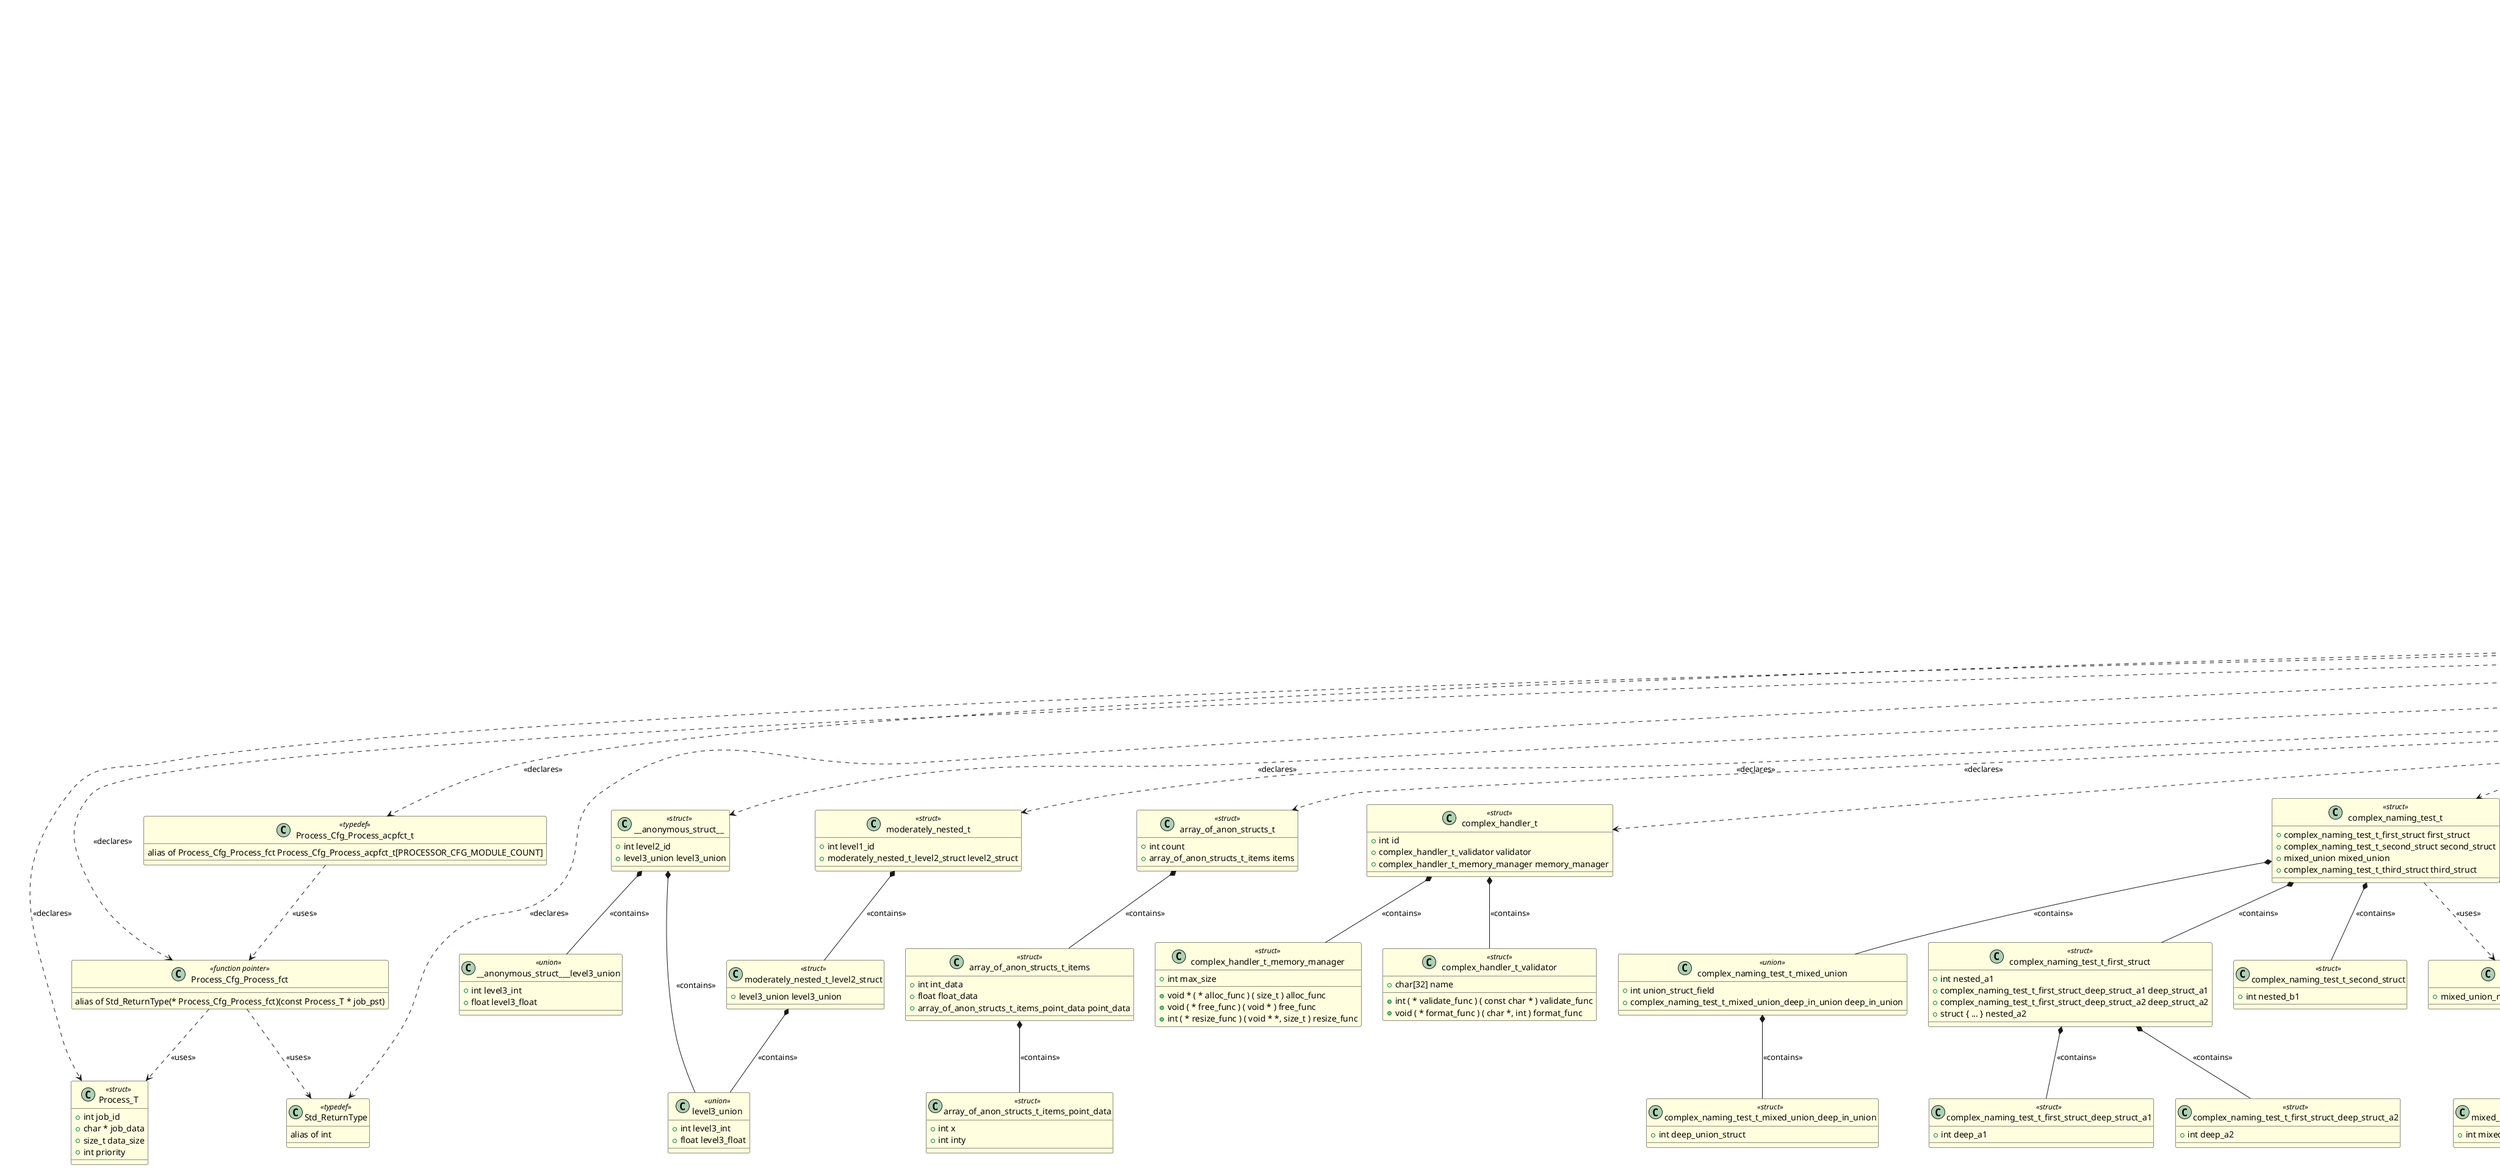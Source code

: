 @startuml complex

class "complex" as COMPLEX <<source>> #LightBlue
{
    -- Global Variables --
    - Process_Cfg_Process_acpfct_t Process_Cfg_Process_acpfct
    - math_operation_t[10] global_math_ops
    -- Functions --
    + complex_handler_t * create_complex_handler(const char * name, int ( * validate_func ) ( const char * ), void * ( * alloc_func ) ( size_t ), void ( * free_func ) ( void * ))
    + void * create_handler(const char * name, int ( * init_func ) ( void * ), void ( * cleanup_func ) ( void * ), complex_callback_t callback)
    + int execute_operations(int value, math_ops_array_t ops, int op_count)
    + math_operation_t * get_math_operations()
    + int process_with_callbacks(int[] data, int size, math_operation_t[] operations, int op_count, void ( * pre_process ) ( int * , int ), void ( * post_process ) ( int * , int ))
    + void test_processor_job_processing()
    + void test_processor_utility_macros()

    - static Std_ReturnType ProcessorAdapter_Process(const Process_T * job_pst)
    - static Std_ReturnType ProcessorHardware_Process(const Process_T * job_pst)
    - static Std_ReturnType ProcessorService_Process(const Process_T * job_pst)
    - static int add_operation(int a, int b)
    - static int divide_operation(int a, int b)
    - static void init_math_operations()
    - static int modulo_operation(int a, int b)
    - static int multiply_operation(int a, int b)
    - static void print_result(int * data, int size)
    - void run_complex_tests()
    - static int subtract_operation(int a, int b)
    - static int test_callback(int * item)
    - void test_complex_macro(int * x, int y, int z)
    - void test_handle_operation(operation_type_t op_type, int * data, int size)
    - void test_handler_table()
    - void test_mixed_union()
    - void test_operation_set()
    - void test_process_array(int * arr, int size)
    - void test_stringify_macro()
}

class "complex" as HEADER_COMPLEX <<header>> #LightGreen
{
    -- Macros --
    + #define COMPLEX_H
    + #define COMPLEX_MACRO_FUNC(x, y, z)
    + #define CREATE_FUNC_NAME(prefix, suffix)
    + #define DEPRECATED
    + #define DEPRECATED __attribute__((deprecated))
    + #define HANDLE_OPERATION(op_type, data, size, callback)
    + #define PROCESS_ARRAY(arr, size, callback)
    + #define STRINGIFY(x)
    + #define TOSTRING(x)
    + #define UTILS_U16_TO_U8ARR_BIG_ENDIAN(value_u16, ptr_pau8)
    + #define UTILS_U32_TO_U8ARR_BIG_ENDIAN(value_u32, ptr_pau8)
    + #define UTILS_U8ARR_TO_U16_BIG_ENDIAN(ptr_pau8)
    + #define UTILS_U8ARR_TO_U32_BIG_ENDIAN(ptr_pau8)
    -- Functions --
    + complex_handler_t * create_complex_handler(const char * name, int ( * validate_func ) ( const char * ), void * ( * alloc_func ) ( size_t ), void ( * free_func ) ( void * ))
    + void * create_handler(const char * name, int ( * init_func ) ( void * ), void ( * cleanup_func ) ( void * ), complex_callback_t callback)
    + int execute_operations(int value, math_ops_array_t ops, int op_count)
    + math_operation_t * get_math_operations()
    + int process_with_callbacks(int[] data, int size, math_operation_t[] operations, int op_count, void ( * pre_process ) ( int * , int ), void ( * post_process ) ( int * , int ))
    + void test_processor_job_processing()
    + void test_processor_utility_macros()
}

class "Process_T" as TYPEDEF_PROCESS_T <<struct>> #LightYellow
{
    + int job_id
    + char * job_data
    + size_t data_size
    + int priority
}

class "__anonymous_struct__" as TYPEDEF___ANONYMOUS_STRUCT__ <<struct>> #LightYellow
{
    + int level2_id
    + level3_union level3_union
}

class "array_of_anon_structs_t" as TYPEDEF_ARRAY_OF_ANON_STRUCTS_T <<struct>> #LightYellow
{
    + int count
    + array_of_anon_structs_t_items items
}

class "array_of_anon_structs_t_items" as TYPEDEF_ARRAY_OF_ANON_STRUCTS_T_ITEMS <<struct>> #LightYellow
{
    + int int_data
    + float float_data
    + array_of_anon_structs_t_items_point_data point_data
}

class "array_of_anon_structs_t_items_point_data" as TYPEDEF_ARRAY_OF_ANON_STRUCTS_T_ITEMS_POINT_DATA <<struct>> #LightYellow
{
    + int x
    + int inty
}

class "callback_with_anon_struct_t_config_param" as TYPEDEF_CALLBACK_WITH_ANON_STRUCT_T_CONFIG_PARAM <<struct>> #LightYellow
{
    + int config_flags
    + char[64] config_name
    + config_value config_value
}

class "complex_callback_t_param4" as TYPEDEF_COMPLEX_CALLBACK_T_PARAM4 <<struct>> #LightYellow
{
    + int nested1
    + char * nested2
    + void(* nested_func)(int) nested_func
}

class "complex_handler_t" as TYPEDEF_COMPLEX_HANDLER_T <<struct>> #LightYellow
{
    + int id
    + complex_handler_t_validator validator
    + complex_handler_t_memory_manager memory_manager
}

class "complex_handler_t_memory_manager" as TYPEDEF_COMPLEX_HANDLER_T_MEMORY_MANAGER <<struct>> #LightYellow
{
    + int max_size
    + void * ( * alloc_func ) ( size_t ) alloc_func
    + void ( * free_func ) ( void * ) free_func
    + int ( * resize_func ) ( void * *, size_t ) resize_func
}

class "complex_handler_t_validator" as TYPEDEF_COMPLEX_HANDLER_T_VALIDATOR <<struct>> #LightYellow
{
    + char[32] name
    + int ( * validate_func ) ( const char * ) validate_func
    + void ( * format_func ) ( char *, int ) format_func
}

class "complex_naming_test_t" as TYPEDEF_COMPLEX_NAMING_TEST_T <<struct>> #LightYellow
{
    + complex_naming_test_t_first_struct first_struct
    + complex_naming_test_t_second_struct second_struct
    + mixed_union mixed_union
    + complex_naming_test_t_third_struct third_struct
}

class "complex_naming_test_t_first_struct" as TYPEDEF_COMPLEX_NAMING_TEST_T_FIRST_STRUCT <<struct>> #LightYellow
{
    + int nested_a1
    + complex_naming_test_t_first_struct_deep_struct_a1 deep_struct_a1
    + complex_naming_test_t_first_struct_deep_struct_a2 deep_struct_a2
    + struct { ... } nested_a2
}

class "complex_naming_test_t_first_struct_deep_struct_a1" as TYPEDEF_COMPLEX_NAMING_TEST_T_FIRST_STRUCT_DEEP_STRUCT_A1 <<struct>> #LightYellow
{
    + int deep_a1
}

class "complex_naming_test_t_first_struct_deep_struct_a2" as TYPEDEF_COMPLEX_NAMING_TEST_T_FIRST_STRUCT_DEEP_STRUCT_A2 <<struct>> #LightYellow
{
    + int deep_a2
}

class "complex_naming_test_t_mixed_union_deep_in_union" as TYPEDEF_COMPLEX_NAMING_TEST_T_MIXED_UNION_DEEP_IN_UNION <<struct>> #LightYellow
{
    + int deep_union_struct
}

class "complex_naming_test_t_second_struct" as TYPEDEF_COMPLEX_NAMING_TEST_T_SECOND_STRUCT <<struct>> #LightYellow
{
    + int nested_b1
}

class "complex_naming_test_t_third_struct" as TYPEDEF_COMPLEX_NAMING_TEST_T_THIRD_STRUCT <<struct>> #LightYellow
{
    + int struct_union_int
    + complex_naming_test_t_third_struct_struct_union_struct struct_union_struct
}

class "complex_naming_test_t_third_struct_struct_union_struct" as TYPEDEF_COMPLEX_NAMING_TEST_T_THIRD_STRUCT_STRUCT_UNION_STRUCT <<struct>> #LightYellow
{
    + int struct_union_struct_field
}

class "config_param" as TYPEDEF_CONFIG_PARAM <<struct>> #LightYellow
{
    + int config_flags
    + char[64] config_name
    + config_value config_value
}

class "data_item_t" as TYPEDEF_DATA_ITEM_T <<struct>> #LightYellow
{
    + config_value value
    + char * name
}

class "data_union_point_value" as TYPEDEF_DATA_UNION_POINT_VALUE <<struct>> #LightYellow
{
    + int x
    + int y
    + int z
}

class "extreme_nesting_test_t" as TYPEDEF_EXTREME_NESTING_TEST_T <<struct>> #LightYellow
{
    + extreme_nesting_test_t_level2_struct_1 level2_struct_1
    + extreme_nesting_test_t_level2_struct_2 level2_struct_2
}

class "extreme_nesting_test_t_level2_struct_1" as TYPEDEF_EXTREME_NESTING_TEST_T_LEVEL2_STRUCT_1 <<struct>> #LightYellow
{
    + extreme_nesting_test_t_level2_struct_1_level4_struct_1 level4_struct_1
    + extreme_nesting_test_t_level2_struct_1_level4_struct_2 level4_struct_2
    + struct { ... } level3_field
}

class "extreme_nesting_test_t_level2_struct_1_level4_struct_1" as TYPEDEF_EXTREME_NESTING_TEST_T_LEVEL2_STRUCT_1_LEVEL4_STRUCT_1 <<struct>> #LightYellow
{
    + int level4_field
}

class "extreme_nesting_test_t_level2_struct_1_level4_struct_2" as TYPEDEF_EXTREME_NESTING_TEST_T_LEVEL2_STRUCT_1_LEVEL4_STRUCT_2 <<struct>> #LightYellow
{
    + int level4_field2
}

class "extreme_nesting_test_t_level2_struct_2" as TYPEDEF_EXTREME_NESTING_TEST_T_LEVEL2_STRUCT_2 <<struct>> #LightYellow
{
    + extreme_nesting_test_t_level2_struct_2_mixed_struct mixed_struct
}

class "extreme_nesting_test_t_level2_struct_2_mixed_struct" as TYPEDEF_EXTREME_NESTING_TEST_T_LEVEL2_STRUCT_2_MIXED_STRUCT <<struct>> #LightYellow
{
    + int mixed_field
}

class "handler_entry_t" as TYPEDEF_HANDLER_ENTRY_T <<struct>> #LightYellow
{
    + int id
    + char[16] name
    + void ( * ) ( void ) init_func
    + int ( * ) ( int , int ) process_func
    + void ( * ) ( void ) cleanup_func
}

class "item_value_point_data" as TYPEDEF_ITEM_VALUE_POINT_DATA <<struct>> #LightYellow
{
    + int x
    + int y
}

class "mixed_union_mixed_struct" as TYPEDEF_MIXED_UNION_MIXED_STRUCT <<struct>> #LightYellow
{
    + int mixed_field
}

class "moderately_nested_t" as TYPEDEF_MODERATELY_NESTED_T <<struct>> #LightYellow
{
    + int level1_id
    + moderately_nested_t_level2_struct level2_struct
}

class "moderately_nested_t_level2_struct" as TYPEDEF_MODERATELY_NESTED_T_LEVEL2_STRUCT <<struct>> #LightYellow
{
    + level3_union level3_union
}

class "multi_anonymous_t" as TYPEDEF_MULTI_ANONYMOUS_T <<struct>> #LightYellow
{
    + multi_anonymous_t_first_anon_struct first_anon_struct
    + multi_anonymous_t_second_anon_struct second_anon_struct
    + first_anon_union first_anon_union
}

class "multi_anonymous_t_first_anon_struct" as TYPEDEF_MULTI_ANONYMOUS_T_FIRST_ANON_STRUCT <<struct>> #LightYellow
{
    + int first_x
    + int first_y
}

class "multi_anonymous_t_second_anon_struct" as TYPEDEF_MULTI_ANONYMOUS_T_SECOND_ANON_STRUCT <<struct>> #LightYellow
{
    + int deep_value
}

class "multiple_simple_anonymous_t" as TYPEDEF_MULTIPLE_SIMPLE_ANONYMOUS_T <<struct>> #LightYellow
{
    + multiple_simple_anonymous_t_first_anon first_anon
    + multiple_simple_anonymous_t_second_anon second_anon
    + multiple_simple_anonymous_t_third_anon third_anon
    + first_union first_union
    + second_union second_union
}

class "multiple_simple_anonymous_t_first_anon" as TYPEDEF_MULTIPLE_SIMPLE_ANONYMOUS_T_FIRST_ANON <<struct>> #LightYellow
{
    + int first_field
}

class "multiple_simple_anonymous_t_second_anon" as TYPEDEF_MULTIPLE_SIMPLE_ANONYMOUS_T_SECOND_ANON <<struct>> #LightYellow
{
    + int second_field
}

class "multiple_simple_anonymous_t_third_anon" as TYPEDEF_MULTIPLE_SIMPLE_ANONYMOUS_T_THIRD_ANON <<struct>> #LightYellow
{
    + int third_field
}

class "operation_set_t" as TYPEDEF_OPERATION_SET_T <<struct>> #LightYellow
{
    + int count
    + math_operation_t[5] operations
    + void(* callbacks[3])(int , char *) callbacks
}

class "param4" as TYPEDEF_PARAM4 <<struct>> #LightYellow
{
    + int nested1
    + char * nested2
    + void ( * ) ( int ) nested_func
}

class "processor_t" as TYPEDEF_PROCESSOR_T <<struct>> #LightYellow
{
    + int id
    + char[64] name
    + int ( * ) ( int , char * ) process_func
    + void ( * ) ( void * ) cleanup_func
}

class "result_generator_t" as TYPEDEF_RESULT_GENERATOR_T <<struct>> #LightYellow
{
    + int result_code
    + result_data result_data
}

class "simplified_handler_t" as TYPEDEF_SIMPLIFIED_HANDLER_T <<struct>> #LightYellow
{
    + int event_count
    + char[32] event_name
    + int event_flags
}

class "struct_union_struct_union_struct" as TYPEDEF_STRUCT_UNION_STRUCT_UNION_STRUCT <<struct>> #LightYellow
{
    + int struct_union_struct_field
}

class "struct_with_struct_t" as TYPEDEF_STRUCT_WITH_STRUCT_T <<struct>> #LightYellow
{
    + int outer_id
    + char[32] outer_name
    + struct_with_struct_t_inner_struct inner_struct
    + int outer_flags
}

class "struct_with_struct_t_inner_struct" as TYPEDEF_STRUCT_WITH_STRUCT_T_INNER_STRUCT <<struct>> #LightYellow
{
    + int inner_x
    + int inner_y
    + char[16] inner_label
}

class "struct_with_union_t" as TYPEDEF_STRUCT_WITH_UNION_T <<struct>> #LightYellow
{
    + int type_id
    + data_union data_union
    + int checksum
}

class "union_with_struct_t_complex_struct" as TYPEDEF_UNION_WITH_STRUCT_T_COMPLEX_STRUCT <<struct>> #LightYellow
{
    + int error_code
    + char[128] error_msg
}

class "operation_type_t" as TYPEDEF_OPERATION_TYPE_T <<enumeration>> #LightYellow
{
    OP_ADD = 0
    OP_SUB = 1
    OP_MUL = 2
    OP_DIV = 3
}

class "processor_module_enum_t" as TYPEDEF_PROCESSOR_MODULE_ENUM_T <<enumeration>> #LightYellow
{
    PROCESSOR_CFG_MODULE_COUNT = 3
    PROCESSOR_CFG_MODULE_ADAPTER = 0
    PROCESSOR_CFG_MODULE_SERVICE = 1
    PROCESSOR_CFG_MODULE_HARDWARE = 2
}

class "Process_Cfg_Process_acpfct_t" as TYPEDEF_PROCESS_CFG_PROCESS_ACPFCT_T <<typedef>> #LightYellow
{
    alias of Process_Cfg_Process_fct Process_Cfg_Process_acpfct_t[PROCESSOR_CFG_MODULE_COUNT]
}

class "Process_Cfg_Process_fct" as TYPEDEF_PROCESS_CFG_PROCESS_FCT <<function pointer>> #LightYellow
{
    alias of Std_ReturnType(* Process_Cfg_Process_fct)(const Process_T * job_pst)
}

class "Std_ReturnType" as TYPEDEF_STD_RETURNTYPE <<typedef>> #LightYellow
{
    alias of int
}

class "callback_with_anon_struct_t" as TYPEDEF_CALLBACK_WITH_ANON_STRUCT_T <<function pointer>> #LightYellow
{
    alias of void(* callback_with_anon_struct_t)( int id , struct { int config_flags ; char config_name [ 64 ] ; union { int int_config ; float float_config ; } config_value ; } * config_param , void * user_data )
}

class "complex_callback_t" as TYPEDEF_COMPLEX_CALLBACK_T <<function pointer>> #LightYellow
{
    alias of int(* complex_callback_t)( int param1 , char * param2 , void * param3 , struct { int nested1 ; char * nested2 ; void(* nested_func)(int); } * param4 )
}

class "complex_func_ptr_t" as TYPEDEF_COMPLEX_FUNC_PTR_T <<function pointer>> #LightYellow
{
    alias of int ( * ( * complex_func_ptr_t ) ( int , char * ) ) ( double , void * )
}

class "data_processor_array_t" as TYPEDEF_DATA_PROCESSOR_ARRAY_T <<typedef>> #LightYellow
{
    alias of data_processor_t *
}

class "data_processor_t" as TYPEDEF_DATA_PROCESSOR_T <<function pointer>> #LightYellow
{
    alias of int(* data_processor_t)(data_item_t * item , void * context)
}

class "debug_callback_t" as TYPEDEF_DEBUG_CALLBACK_T <<function pointer>> #LightYellow
{
    alias of void(* debug_callback_t)(const char * message , int level)
}

class "handler_table_t" as TYPEDEF_HANDLER_TABLE_T <<typedef>> #LightYellow
{
    alias of handler_entry_t handler_table_t[8]
}

class "math_operation_t" as TYPEDEF_MATH_OPERATION_T <<function pointer>> #LightYellow
{
    alias of int(* math_operation_t)(int , int)
}

class "math_ops_array_t" as TYPEDEF_MATH_OPS_ARRAY_T <<typedef>> #LightYellow
{
    alias of math_operation_t math_ops_array_t[10]
}

class "release_callback_t" as TYPEDEF_RELEASE_CALLBACK_T <<function pointer>> #LightYellow
{
    alias of void(* release_callback_t)(const char * message)
}

class "result_generator_t" as TYPEDEF_RESULT_GENERATOR_T <<typedef>> #LightYellow
{
    alias of struct { int result_code
}

class "uint16" as TYPEDEF_UINT16 <<typedef>> #LightYellow
{
    alias of uint16_t
}

class "uint32" as TYPEDEF_UINT32 <<typedef>> #LightYellow
{
    alias of uint32_t
}

class "uint8" as TYPEDEF_UINT8 <<typedef>> #LightYellow
{
    alias of uint8_t
}

class "__anonymous_struct___level3_union" as TYPEDEF___ANONYMOUS_STRUCT___LEVEL3_UNION <<union>> #LightYellow
{
    + int level3_int
    + float level3_float
}

class "callback_with_anon_struct_t_config_param_config_value" as TYPEDEF_CALLBACK_WITH_ANON_STRUCT_T_CONFIG_PARAM_CONFIG_VALUE <<union>> #LightYellow
{
    + int int_config
    + int floatfloat_config
}

class "callback_with_anon_struct_t_config_value" as TYPEDEF_CALLBACK_WITH_ANON_STRUCT_T_CONFIG_VALUE <<union>> #LightYellow
{
    + int int_config
    + float float_config
}

class "complex_naming_test_t_mixed_union" as TYPEDEF_COMPLEX_NAMING_TEST_T_MIXED_UNION <<union>> #LightYellow
{
    + int union_struct_field
    + complex_naming_test_t_mixed_union_deep_in_union deep_in_union
}

class "config_param_config_value" as TYPEDEF_CONFIG_PARAM_CONFIG_VALUE <<union>> #LightYellow
{
    + int int_config
    + float float_config
}

class "config_value" as TYPEDEF_CONFIG_VALUE <<union>> #LightYellow
{
    + int int_config
    + float float_config
}

class "data_union" as TYPEDEF_DATA_UNION <<union>> #LightYellow
{
    + int int_value
    + float float_value
    + char[64] string_value
    + data_union_point_value point_value
}

class "first_anon_union" as TYPEDEF_FIRST_ANON_UNION <<union>> #LightYellow
{
    + int union_int
    + float union_float
}

class "first_union" as TYPEDEF_FIRST_UNION <<union>> #LightYellow
{
    + int union_field1
}

class "item_value" as TYPEDEF_ITEM_VALUE <<union>> #LightYellow
{
    + int int_data
    + float float_data
    + item_value_point_data point_data
}

class "level3_union" as TYPEDEF_LEVEL3_UNION <<union>> #LightYellow
{
    + int level3_int
    + float level3_float
}

class "mixed_union" as TYPEDEF_MIXED_UNION <<union>> #LightYellow
{
    + mixed_union_mixed_struct mixed_struct
}

class "mixed_union_t" as TYPEDEF_MIXED_UNION_T <<union>> #LightYellow
{
    + int int_val
    + char * str_val
    + void ( * ) ( void ) void_func
    + int ( * ) ( int ) int_func
}

class "multi_anonymous_t_first_anon_union" as TYPEDEF_MULTI_ANONYMOUS_T_FIRST_ANON_UNION <<union>> #LightYellow
{
    + int union_int
    + float union_float
}

class "multiple_simple_anonymous_t_first_union" as TYPEDEF_MULTIPLE_SIMPLE_ANONYMOUS_T_FIRST_UNION <<union>> #LightYellow
{
    + int union_field1
}

class "multiple_simple_anonymous_t_second_union" as TYPEDEF_MULTIPLE_SIMPLE_ANONYMOUS_T_SECOND_UNION <<union>> #LightYellow
{
    + int union_field2
}

class "result_data" as TYPEDEF_RESULT_DATA <<union>> #LightYellow
{
    + int success_value
    + char[128] error_message
}

class "result_generator_t_result_data" as TYPEDEF_RESULT_GENERATOR_T_RESULT_DATA <<union>> #LightYellow
{
    + int success_value
    + char[128] error_message
}

class "second_union" as TYPEDEF_SECOND_UNION <<union>> #LightYellow
{
    + int union_field2
}

class "struct_union" as TYPEDEF_STRUCT_UNION <<union>> #LightYellow
{
    + int struct_union_int
    + struct_union_struct_union_struct struct_union_struct
}

class "struct_with_union_t_data_union" as TYPEDEF_STRUCT_WITH_UNION_T_DATA_UNION <<union>> #LightYellow
{
    + int x
    + int y
    + int z
}

class "union_with_struct_t" as TYPEDEF_UNION_WITH_STRUCT_T <<union>> #LightYellow
{
    + int simple_int
    + float simple_float
    + union_with_struct_t_complex_struct complex_struct
    + char[256] raw_bytes
}

class "union_with_union_t" as TYPEDEF_UNION_WITH_UNION_T <<union>> #LightYellow
{
    + int primary_int
    + union_with_union_t_nested_union nested_union
    + char[32] primary_bytes
}

class "union_with_union_t_nested_union" as TYPEDEF_UNION_WITH_UNION_T_NESTED_UNION <<union>> #LightYellow
{
    + char deep_char
    + short deep_short
}


' Include relationships
COMPLEX --> HEADER_COMPLEX : <<include>>

' Declaration relationships
HEADER_COMPLEX ..> TYPEDEF_PROCESS_T : <<declares>>
HEADER_COMPLEX ..> TYPEDEF___ANONYMOUS_STRUCT__ : <<declares>>
HEADER_COMPLEX ..> TYPEDEF_ARRAY_OF_ANON_STRUCTS_T : <<declares>>
HEADER_COMPLEX ..> TYPEDEF_COMPLEX_HANDLER_T : <<declares>>
HEADER_COMPLEX ..> TYPEDEF_COMPLEX_NAMING_TEST_T : <<declares>>
HEADER_COMPLEX ..> TYPEDEF_CONFIG_PARAM : <<declares>>
HEADER_COMPLEX ..> TYPEDEF_DATA_ITEM_T : <<declares>>
HEADER_COMPLEX ..> TYPEDEF_EXTREME_NESTING_TEST_T : <<declares>>
HEADER_COMPLEX ..> TYPEDEF_HANDLER_ENTRY_T : <<declares>>
HEADER_COMPLEX ..> TYPEDEF_MODERATELY_NESTED_T : <<declares>>
HEADER_COMPLEX ..> TYPEDEF_MULTI_ANONYMOUS_T : <<declares>>
HEADER_COMPLEX ..> TYPEDEF_MULTIPLE_SIMPLE_ANONYMOUS_T : <<declares>>
HEADER_COMPLEX ..> TYPEDEF_OPERATION_SET_T : <<declares>>
HEADER_COMPLEX ..> TYPEDEF_PARAM4 : <<declares>>
HEADER_COMPLEX ..> TYPEDEF_PROCESSOR_T : <<declares>>
HEADER_COMPLEX ..> TYPEDEF_RESULT_GENERATOR_T : <<declares>>
HEADER_COMPLEX ..> TYPEDEF_SIMPLIFIED_HANDLER_T : <<declares>>
HEADER_COMPLEX ..> TYPEDEF_STRUCT_WITH_STRUCT_T : <<declares>>
HEADER_COMPLEX ..> TYPEDEF_STRUCT_WITH_UNION_T : <<declares>>
HEADER_COMPLEX ..> TYPEDEF_OPERATION_TYPE_T : <<declares>>
HEADER_COMPLEX ..> TYPEDEF_PROCESSOR_MODULE_ENUM_T : <<declares>>
HEADER_COMPLEX ..> TYPEDEF_PROCESS_CFG_PROCESS_ACPFCT_T : <<declares>>
HEADER_COMPLEX ..> TYPEDEF_PROCESS_CFG_PROCESS_FCT : <<declares>>
HEADER_COMPLEX ..> TYPEDEF_STD_RETURNTYPE : <<declares>>
HEADER_COMPLEX ..> TYPEDEF_CALLBACK_WITH_ANON_STRUCT_T : <<declares>>
HEADER_COMPLEX ..> TYPEDEF_COMPLEX_CALLBACK_T : <<declares>>
HEADER_COMPLEX ..> TYPEDEF_COMPLEX_FUNC_PTR_T : <<declares>>
HEADER_COMPLEX ..> TYPEDEF_DATA_PROCESSOR_ARRAY_T : <<declares>>
HEADER_COMPLEX ..> TYPEDEF_DATA_PROCESSOR_T : <<declares>>
HEADER_COMPLEX ..> TYPEDEF_DEBUG_CALLBACK_T : <<declares>>
HEADER_COMPLEX ..> TYPEDEF_HANDLER_TABLE_T : <<declares>>
HEADER_COMPLEX ..> TYPEDEF_MATH_OPERATION_T : <<declares>>
HEADER_COMPLEX ..> TYPEDEF_MATH_OPS_ARRAY_T : <<declares>>
HEADER_COMPLEX ..> TYPEDEF_RELEASE_CALLBACK_T : <<declares>>
HEADER_COMPLEX ..> TYPEDEF_RESULT_GENERATOR_T : <<declares>>
HEADER_COMPLEX ..> TYPEDEF_UINT16 : <<declares>>
HEADER_COMPLEX ..> TYPEDEF_UINT32 : <<declares>>
HEADER_COMPLEX ..> TYPEDEF_UINT8 : <<declares>>
HEADER_COMPLEX ..> TYPEDEF_DATA_UNION : <<declares>>
HEADER_COMPLEX ..> TYPEDEF_FIRST_UNION : <<declares>>
HEADER_COMPLEX ..> TYPEDEF_ITEM_VALUE : <<declares>>
HEADER_COMPLEX ..> TYPEDEF_MIXED_UNION : <<declares>>
HEADER_COMPLEX ..> TYPEDEF_MIXED_UNION_T : <<declares>>
HEADER_COMPLEX ..> TYPEDEF_SECOND_UNION : <<declares>>
HEADER_COMPLEX ..> TYPEDEF_STRUCT_UNION : <<declares>>
HEADER_COMPLEX ..> TYPEDEF_UNION_WITH_STRUCT_T : <<declares>>
HEADER_COMPLEX ..> TYPEDEF_UNION_WITH_UNION_T : <<declares>>

' Uses relationships
TYPEDEF_COMPLEX_NAMING_TEST_T ..> TYPEDEF_MIXED_UNION : <<uses>>
TYPEDEF_MULTIPLE_SIMPLE_ANONYMOUS_T ..> TYPEDEF_FIRST_UNION : <<uses>>
TYPEDEF_MULTIPLE_SIMPLE_ANONYMOUS_T ..> TYPEDEF_SECOND_UNION : <<uses>>
TYPEDEF_OPERATION_SET_T ..> TYPEDEF_MATH_OPERATION_T : <<uses>>
TYPEDEF_STRUCT_WITH_UNION_T ..> TYPEDEF_DATA_UNION : <<uses>>
TYPEDEF_PROCESS_CFG_PROCESS_ACPFCT_T ..> TYPEDEF_PROCESS_CFG_PROCESS_FCT : <<uses>>
TYPEDEF_PROCESS_CFG_PROCESS_FCT ..> TYPEDEF_PROCESS_T : <<uses>>
TYPEDEF_PROCESS_CFG_PROCESS_FCT ..> TYPEDEF_STD_RETURNTYPE : <<uses>>
TYPEDEF_CALLBACK_WITH_ANON_STRUCT_T ..> TYPEDEF_CONFIG_PARAM : <<uses>>
TYPEDEF_COMPLEX_CALLBACK_T ..> TYPEDEF_PARAM4 : <<uses>>
TYPEDEF_DATA_PROCESSOR_ARRAY_T ..> TYPEDEF_DATA_PROCESSOR_T : <<uses>>
TYPEDEF_DATA_PROCESSOR_T ..> TYPEDEF_DATA_ITEM_T : <<uses>>
TYPEDEF_HANDLER_TABLE_T ..> TYPEDEF_HANDLER_ENTRY_T : <<uses>>
TYPEDEF_MATH_OPS_ARRAY_T ..> TYPEDEF_MATH_OPERATION_T : <<uses>>

' Anonymous structure relationships (composition)
TYPEDEF___ANONYMOUS_STRUCT__ *-- TYPEDEF___ANONYMOUS_STRUCT___LEVEL3_UNION : <<contains>>
TYPEDEF___ANONYMOUS_STRUCT__ *-- TYPEDEF_LEVEL3_UNION : <<contains>>
TYPEDEF_ARRAY_OF_ANON_STRUCTS_T *-- TYPEDEF_ARRAY_OF_ANON_STRUCTS_T_ITEMS : <<contains>>
TYPEDEF_ARRAY_OF_ANON_STRUCTS_T_ITEMS *-- TYPEDEF_ARRAY_OF_ANON_STRUCTS_T_ITEMS_POINT_DATA : <<contains>>
TYPEDEF_CALLBACK_WITH_ANON_STRUCT_T *-- TYPEDEF_CALLBACK_WITH_ANON_STRUCT_T_CONFIG_PARAM : <<contains>>
TYPEDEF_CALLBACK_WITH_ANON_STRUCT_T *-- TYPEDEF_CALLBACK_WITH_ANON_STRUCT_T_CONFIG_VALUE : <<contains>>
TYPEDEF_CALLBACK_WITH_ANON_STRUCT_T_CONFIG_PARAM *-- TYPEDEF_CALLBACK_WITH_ANON_STRUCT_T_CONFIG_PARAM_CONFIG_VALUE : <<contains>>
TYPEDEF_CALLBACK_WITH_ANON_STRUCT_T_CONFIG_PARAM *-- TYPEDEF_CONFIG_VALUE : <<contains>>
TYPEDEF_COMPLEX_CALLBACK_T *-- TYPEDEF_COMPLEX_CALLBACK_T_PARAM4 : <<contains>>
TYPEDEF_COMPLEX_HANDLER_T *-- TYPEDEF_COMPLEX_HANDLER_T_MEMORY_MANAGER : <<contains>>
TYPEDEF_COMPLEX_HANDLER_T *-- TYPEDEF_COMPLEX_HANDLER_T_VALIDATOR : <<contains>>
TYPEDEF_COMPLEX_NAMING_TEST_T *-- TYPEDEF_COMPLEX_NAMING_TEST_T_FIRST_STRUCT : <<contains>>
TYPEDEF_COMPLEX_NAMING_TEST_T *-- TYPEDEF_COMPLEX_NAMING_TEST_T_MIXED_UNION : <<contains>>
TYPEDEF_COMPLEX_NAMING_TEST_T *-- TYPEDEF_COMPLEX_NAMING_TEST_T_SECOND_STRUCT : <<contains>>
TYPEDEF_COMPLEX_NAMING_TEST_T *-- TYPEDEF_COMPLEX_NAMING_TEST_T_THIRD_STRUCT : <<contains>>
TYPEDEF_COMPLEX_NAMING_TEST_T_FIRST_STRUCT *-- TYPEDEF_COMPLEX_NAMING_TEST_T_FIRST_STRUCT_DEEP_STRUCT_A1 : <<contains>>
TYPEDEF_COMPLEX_NAMING_TEST_T_FIRST_STRUCT *-- TYPEDEF_COMPLEX_NAMING_TEST_T_FIRST_STRUCT_DEEP_STRUCT_A2 : <<contains>>
TYPEDEF_COMPLEX_NAMING_TEST_T_MIXED_UNION *-- TYPEDEF_COMPLEX_NAMING_TEST_T_MIXED_UNION_DEEP_IN_UNION : <<contains>>
TYPEDEF_COMPLEX_NAMING_TEST_T_THIRD_STRUCT *-- TYPEDEF_COMPLEX_NAMING_TEST_T_THIRD_STRUCT_STRUCT_UNION_STRUCT : <<contains>>
TYPEDEF_CONFIG_PARAM *-- TYPEDEF_CONFIG_PARAM_CONFIG_VALUE : <<contains>>
TYPEDEF_CONFIG_PARAM *-- TYPEDEF_CONFIG_VALUE : <<contains>>
TYPEDEF_DATA_UNION *-- TYPEDEF_DATA_UNION_POINT_VALUE : <<contains>>
TYPEDEF_EXTREME_NESTING_TEST_T *-- TYPEDEF_EXTREME_NESTING_TEST_T_LEVEL2_STRUCT_1 : <<contains>>
TYPEDEF_EXTREME_NESTING_TEST_T *-- TYPEDEF_EXTREME_NESTING_TEST_T_LEVEL2_STRUCT_2 : <<contains>>
TYPEDEF_EXTREME_NESTING_TEST_T_LEVEL2_STRUCT_1 *-- TYPEDEF_EXTREME_NESTING_TEST_T_LEVEL2_STRUCT_1_LEVEL4_STRUCT_1 : <<contains>>
TYPEDEF_EXTREME_NESTING_TEST_T_LEVEL2_STRUCT_1 *-- TYPEDEF_EXTREME_NESTING_TEST_T_LEVEL2_STRUCT_1_LEVEL4_STRUCT_2 : <<contains>>
TYPEDEF_EXTREME_NESTING_TEST_T_LEVEL2_STRUCT_2 *-- TYPEDEF_EXTREME_NESTING_TEST_T_LEVEL2_STRUCT_2_MIXED_STRUCT : <<contains>>
TYPEDEF_ITEM_VALUE *-- TYPEDEF_ITEM_VALUE_POINT_DATA : <<contains>>
TYPEDEF_MIXED_UNION *-- TYPEDEF_MIXED_UNION_MIXED_STRUCT : <<contains>>
TYPEDEF_MODERATELY_NESTED_T *-- TYPEDEF_MODERATELY_NESTED_T_LEVEL2_STRUCT : <<contains>>
TYPEDEF_MODERATELY_NESTED_T_LEVEL2_STRUCT *-- TYPEDEF_LEVEL3_UNION : <<contains>>
TYPEDEF_MULTI_ANONYMOUS_T *-- TYPEDEF_FIRST_ANON_UNION : <<contains>>
TYPEDEF_MULTI_ANONYMOUS_T *-- TYPEDEF_MULTI_ANONYMOUS_T_FIRST_ANON_STRUCT : <<contains>>
TYPEDEF_MULTI_ANONYMOUS_T *-- TYPEDEF_MULTI_ANONYMOUS_T_FIRST_ANON_UNION : <<contains>>
TYPEDEF_MULTI_ANONYMOUS_T *-- TYPEDEF_MULTI_ANONYMOUS_T_SECOND_ANON_STRUCT : <<contains>>
TYPEDEF_MULTIPLE_SIMPLE_ANONYMOUS_T *-- TYPEDEF_MULTIPLE_SIMPLE_ANONYMOUS_T_FIRST_ANON : <<contains>>
TYPEDEF_MULTIPLE_SIMPLE_ANONYMOUS_T *-- TYPEDEF_MULTIPLE_SIMPLE_ANONYMOUS_T_FIRST_UNION : <<contains>>
TYPEDEF_MULTIPLE_SIMPLE_ANONYMOUS_T *-- TYPEDEF_MULTIPLE_SIMPLE_ANONYMOUS_T_SECOND_ANON : <<contains>>
TYPEDEF_MULTIPLE_SIMPLE_ANONYMOUS_T *-- TYPEDEF_MULTIPLE_SIMPLE_ANONYMOUS_T_SECOND_UNION : <<contains>>
TYPEDEF_MULTIPLE_SIMPLE_ANONYMOUS_T *-- TYPEDEF_MULTIPLE_SIMPLE_ANONYMOUS_T_THIRD_ANON : <<contains>>
TYPEDEF_RESULT_GENERATOR_T *-- TYPEDEF_RESULT_DATA : <<contains>>
TYPEDEF_RESULT_GENERATOR_T *-- TYPEDEF_RESULT_GENERATOR_T_RESULT_DATA : <<contains>>
TYPEDEF_STRUCT_UNION *-- TYPEDEF_STRUCT_UNION_STRUCT_UNION_STRUCT : <<contains>>
TYPEDEF_STRUCT_WITH_STRUCT_T *-- TYPEDEF_STRUCT_WITH_STRUCT_T_INNER_STRUCT : <<contains>>
TYPEDEF_STRUCT_WITH_UNION_T *-- TYPEDEF_STRUCT_WITH_UNION_T_DATA_UNION : <<contains>>
TYPEDEF_UNION_WITH_STRUCT_T *-- TYPEDEF_UNION_WITH_STRUCT_T_COMPLEX_STRUCT : <<contains>>
TYPEDEF_UNION_WITH_UNION_T *-- TYPEDEF_UNION_WITH_UNION_T_NESTED_UNION : <<contains>>

@enduml